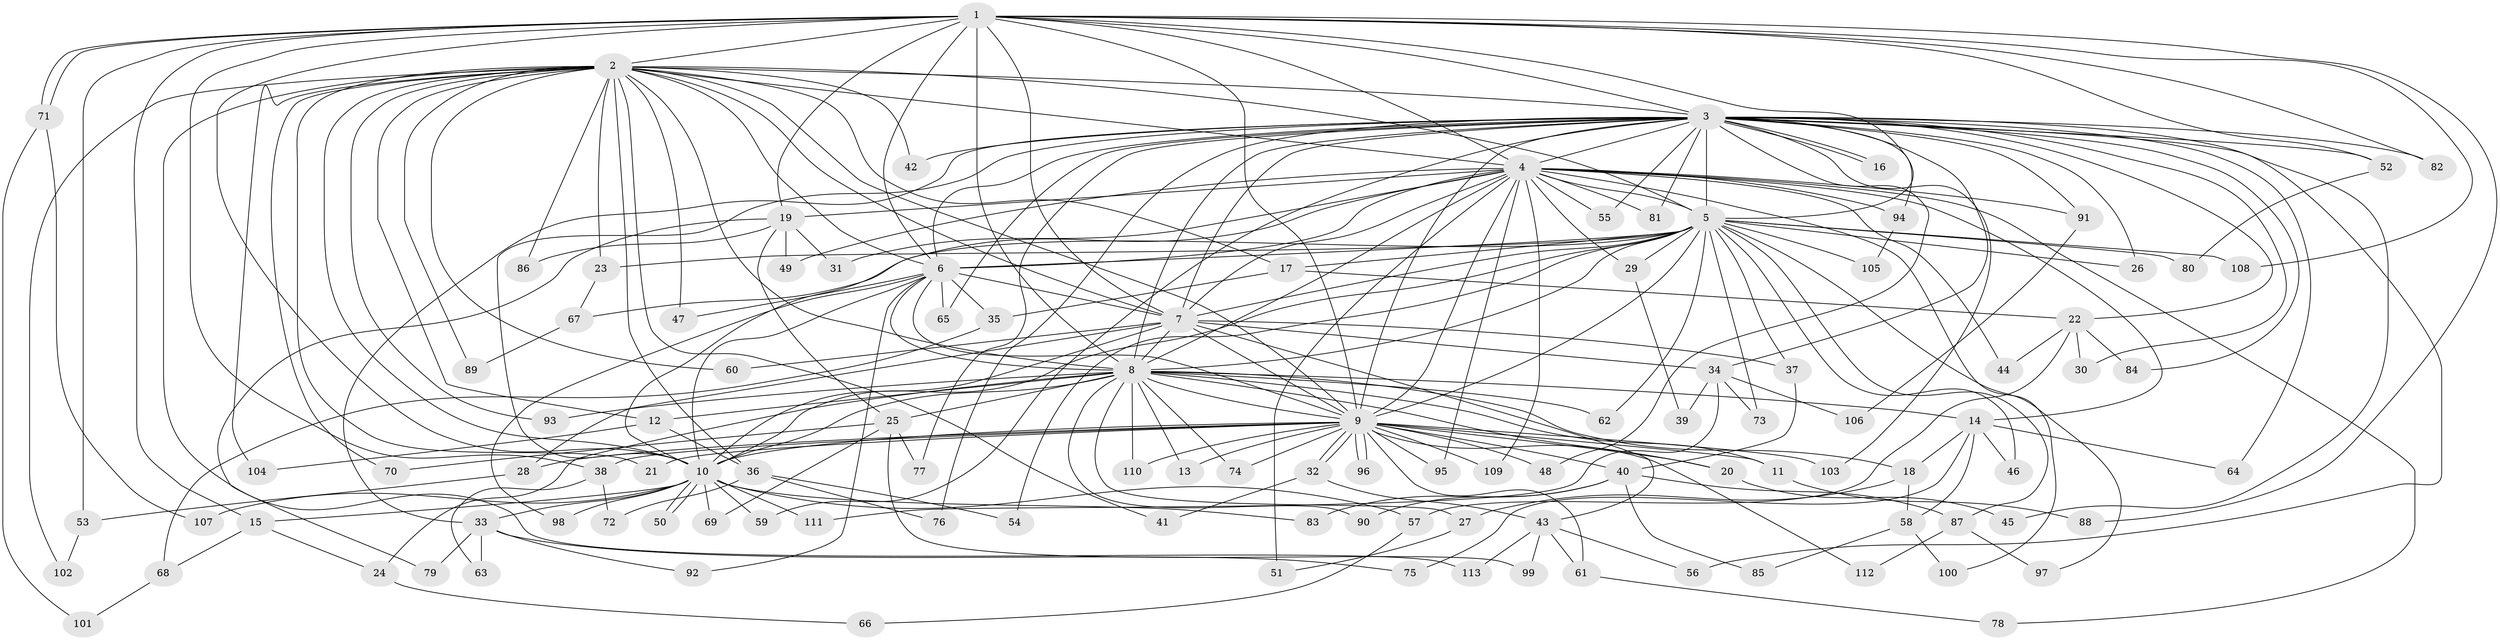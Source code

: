 // coarse degree distribution, {22: 0.014492753623188406, 24: 0.014492753623188406, 23: 0.014492753623188406, 18: 0.014492753623188406, 15: 0.014492753623188406, 27: 0.014492753623188406, 4: 0.10144927536231885, 1: 0.08695652173913043, 6: 0.07246376811594203, 2: 0.5072463768115942, 3: 0.10144927536231885, 10: 0.014492753623188406, 5: 0.014492753623188406, 7: 0.014492753623188406}
// Generated by graph-tools (version 1.1) at 2025/49/03/04/25 22:49:24]
// undirected, 113 vertices, 251 edges
graph export_dot {
  node [color=gray90,style=filled];
  1;
  2;
  3;
  4;
  5;
  6;
  7;
  8;
  9;
  10;
  11;
  12;
  13;
  14;
  15;
  16;
  17;
  18;
  19;
  20;
  21;
  22;
  23;
  24;
  25;
  26;
  27;
  28;
  29;
  30;
  31;
  32;
  33;
  34;
  35;
  36;
  37;
  38;
  39;
  40;
  41;
  42;
  43;
  44;
  45;
  46;
  47;
  48;
  49;
  50;
  51;
  52;
  53;
  54;
  55;
  56;
  57;
  58;
  59;
  60;
  61;
  62;
  63;
  64;
  65;
  66;
  67;
  68;
  69;
  70;
  71;
  72;
  73;
  74;
  75;
  76;
  77;
  78;
  79;
  80;
  81;
  82;
  83;
  84;
  85;
  86;
  87;
  88;
  89;
  90;
  91;
  92;
  93;
  94;
  95;
  96;
  97;
  98;
  99;
  100;
  101;
  102;
  103;
  104;
  105;
  106;
  107;
  108;
  109;
  110;
  111;
  112;
  113;
  1 -- 2;
  1 -- 3;
  1 -- 4;
  1 -- 5;
  1 -- 6;
  1 -- 7;
  1 -- 8;
  1 -- 9;
  1 -- 10;
  1 -- 15;
  1 -- 19;
  1 -- 38;
  1 -- 52;
  1 -- 53;
  1 -- 71;
  1 -- 71;
  1 -- 82;
  1 -- 88;
  1 -- 108;
  2 -- 3;
  2 -- 4;
  2 -- 5;
  2 -- 6;
  2 -- 7;
  2 -- 8;
  2 -- 9;
  2 -- 10;
  2 -- 12;
  2 -- 17;
  2 -- 21;
  2 -- 23;
  2 -- 36;
  2 -- 41;
  2 -- 42;
  2 -- 47;
  2 -- 60;
  2 -- 70;
  2 -- 86;
  2 -- 89;
  2 -- 93;
  2 -- 102;
  2 -- 104;
  2 -- 113;
  3 -- 4;
  3 -- 5;
  3 -- 6;
  3 -- 7;
  3 -- 8;
  3 -- 9;
  3 -- 10;
  3 -- 16;
  3 -- 16;
  3 -- 22;
  3 -- 26;
  3 -- 30;
  3 -- 33;
  3 -- 34;
  3 -- 42;
  3 -- 45;
  3 -- 48;
  3 -- 52;
  3 -- 55;
  3 -- 56;
  3 -- 59;
  3 -- 64;
  3 -- 65;
  3 -- 76;
  3 -- 77;
  3 -- 81;
  3 -- 82;
  3 -- 84;
  3 -- 91;
  3 -- 94;
  3 -- 103;
  4 -- 5;
  4 -- 6;
  4 -- 7;
  4 -- 8;
  4 -- 9;
  4 -- 10;
  4 -- 14;
  4 -- 19;
  4 -- 29;
  4 -- 31;
  4 -- 44;
  4 -- 49;
  4 -- 51;
  4 -- 55;
  4 -- 78;
  4 -- 81;
  4 -- 91;
  4 -- 94;
  4 -- 95;
  4 -- 100;
  4 -- 109;
  5 -- 6;
  5 -- 7;
  5 -- 8;
  5 -- 9;
  5 -- 10;
  5 -- 17;
  5 -- 23;
  5 -- 26;
  5 -- 29;
  5 -- 37;
  5 -- 46;
  5 -- 54;
  5 -- 62;
  5 -- 67;
  5 -- 73;
  5 -- 80;
  5 -- 87;
  5 -- 97;
  5 -- 105;
  5 -- 108;
  6 -- 7;
  6 -- 8;
  6 -- 9;
  6 -- 10;
  6 -- 35;
  6 -- 47;
  6 -- 65;
  6 -- 92;
  6 -- 98;
  7 -- 8;
  7 -- 9;
  7 -- 10;
  7 -- 28;
  7 -- 34;
  7 -- 37;
  7 -- 43;
  7 -- 60;
  8 -- 9;
  8 -- 10;
  8 -- 11;
  8 -- 12;
  8 -- 13;
  8 -- 14;
  8 -- 18;
  8 -- 20;
  8 -- 24;
  8 -- 25;
  8 -- 27;
  8 -- 62;
  8 -- 74;
  8 -- 90;
  8 -- 93;
  8 -- 110;
  9 -- 10;
  9 -- 11;
  9 -- 13;
  9 -- 20;
  9 -- 21;
  9 -- 28;
  9 -- 32;
  9 -- 32;
  9 -- 38;
  9 -- 40;
  9 -- 48;
  9 -- 61;
  9 -- 74;
  9 -- 95;
  9 -- 96;
  9 -- 96;
  9 -- 103;
  9 -- 109;
  9 -- 110;
  9 -- 112;
  10 -- 15;
  10 -- 33;
  10 -- 50;
  10 -- 50;
  10 -- 57;
  10 -- 59;
  10 -- 69;
  10 -- 83;
  10 -- 98;
  10 -- 107;
  10 -- 111;
  11 -- 88;
  12 -- 36;
  12 -- 104;
  14 -- 18;
  14 -- 46;
  14 -- 58;
  14 -- 64;
  14 -- 75;
  15 -- 24;
  15 -- 68;
  17 -- 22;
  17 -- 35;
  18 -- 27;
  18 -- 58;
  19 -- 25;
  19 -- 31;
  19 -- 49;
  19 -- 79;
  19 -- 86;
  20 -- 45;
  22 -- 30;
  22 -- 44;
  22 -- 57;
  22 -- 84;
  23 -- 67;
  24 -- 66;
  25 -- 69;
  25 -- 70;
  25 -- 77;
  25 -- 99;
  27 -- 51;
  28 -- 53;
  29 -- 39;
  32 -- 41;
  32 -- 43;
  33 -- 63;
  33 -- 75;
  33 -- 79;
  33 -- 92;
  34 -- 39;
  34 -- 73;
  34 -- 106;
  34 -- 111;
  35 -- 68;
  36 -- 54;
  36 -- 72;
  36 -- 76;
  37 -- 40;
  38 -- 63;
  38 -- 72;
  40 -- 83;
  40 -- 85;
  40 -- 87;
  40 -- 90;
  43 -- 56;
  43 -- 61;
  43 -- 99;
  43 -- 113;
  52 -- 80;
  53 -- 102;
  57 -- 66;
  58 -- 85;
  58 -- 100;
  61 -- 78;
  67 -- 89;
  68 -- 101;
  71 -- 101;
  71 -- 107;
  87 -- 97;
  87 -- 112;
  91 -- 106;
  94 -- 105;
}

